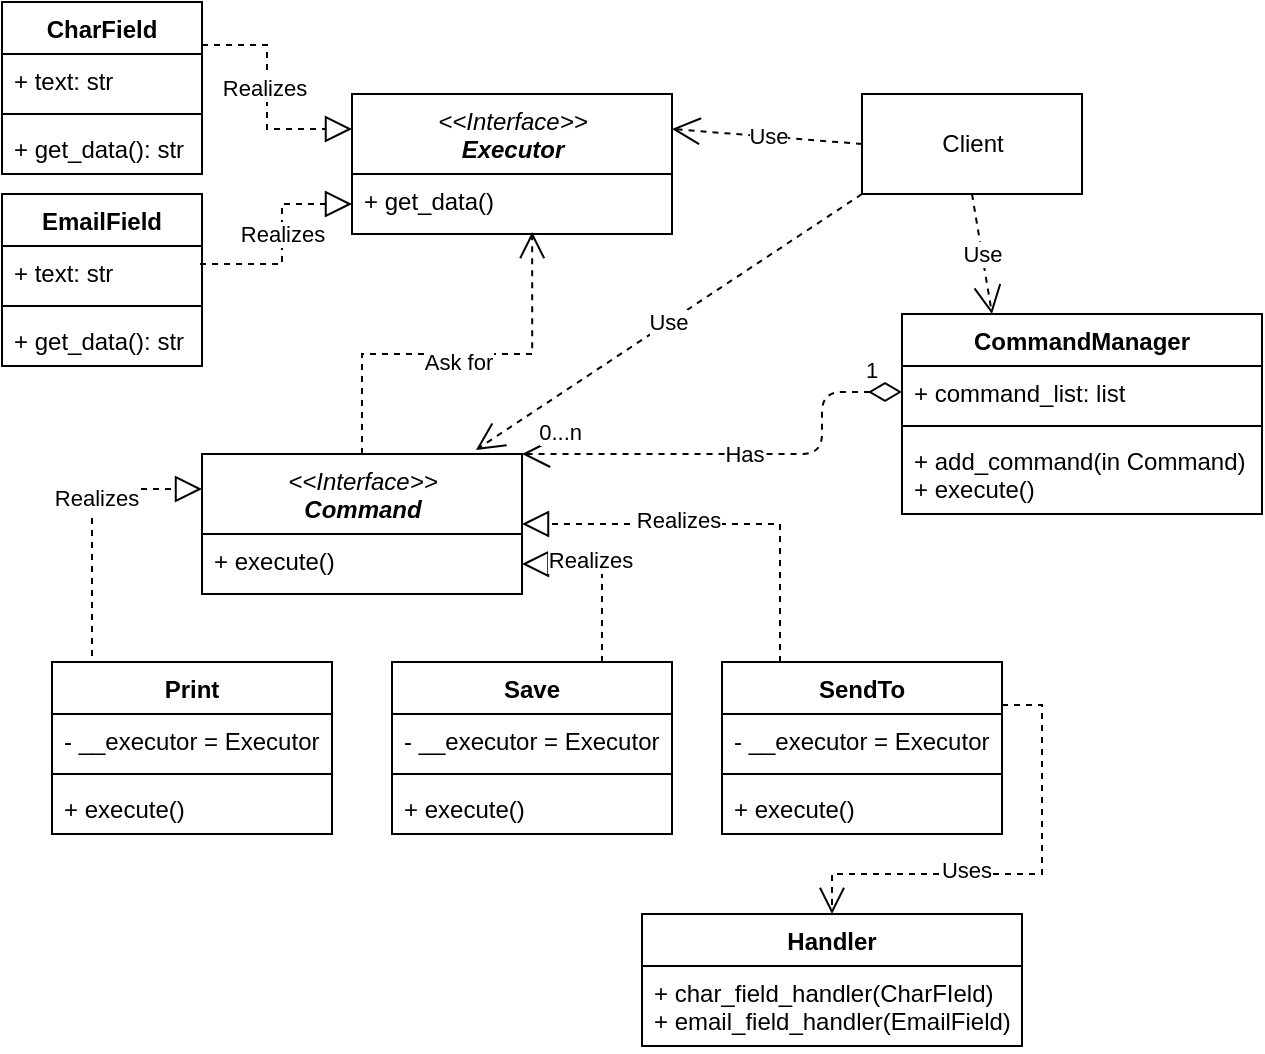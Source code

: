 <mxfile version="14.5.1" type="device"><diagram id="C5RBs43oDa-KdzZeNtuy" name="Page-1"><mxGraphModel dx="1350" dy="816" grid="1" gridSize="10" guides="1" tooltips="1" connect="1" arrows="1" fold="1" page="1" pageScale="1" pageWidth="827" pageHeight="1169" math="0" shadow="0"><root><mxCell id="WIyWlLk6GJQsqaUBKTNV-0"/><mxCell id="WIyWlLk6GJQsqaUBKTNV-1" parent="WIyWlLk6GJQsqaUBKTNV-0"/><mxCell id="dPYi-wlbRLU9GC7x9vvH-0" value="&amp;lt;&amp;lt;Interface&amp;gt;&amp;gt;&lt;br&gt;&lt;b&gt;Executor&lt;/b&gt;" style="swimlane;fontStyle=2;align=center;verticalAlign=top;childLayout=stackLayout;horizontal=1;startSize=40;horizontalStack=0;resizeParent=1;resizeParentMax=0;resizeLast=0;collapsible=1;marginBottom=0;html=1;" vertex="1" parent="WIyWlLk6GJQsqaUBKTNV-1"><mxGeometry x="185" y="60" width="160" height="70" as="geometry"/></mxCell><mxCell id="dPYi-wlbRLU9GC7x9vvH-1" value="+ get_data()" style="text;strokeColor=none;fillColor=none;align=left;verticalAlign=top;spacingLeft=4;spacingRight=4;overflow=hidden;rotatable=0;points=[[0,0.5],[1,0.5]];portConstraint=eastwest;" vertex="1" parent="dPYi-wlbRLU9GC7x9vvH-0"><mxGeometry y="40" width="160" height="30" as="geometry"/></mxCell><mxCell id="dPYi-wlbRLU9GC7x9vvH-2" value="CharField" style="swimlane;fontStyle=1;align=center;verticalAlign=top;childLayout=stackLayout;horizontal=1;startSize=26;horizontalStack=0;resizeParent=1;resizeParentMax=0;resizeLast=0;collapsible=1;marginBottom=0;fontColor=#000000;" vertex="1" parent="WIyWlLk6GJQsqaUBKTNV-1"><mxGeometry x="10" y="14" width="100" height="86" as="geometry"/></mxCell><mxCell id="dPYi-wlbRLU9GC7x9vvH-3" value="+ text: str" style="text;strokeColor=none;fillColor=none;align=left;verticalAlign=top;spacingLeft=4;spacingRight=4;overflow=hidden;rotatable=0;points=[[0,0.5],[1,0.5]];portConstraint=eastwest;" vertex="1" parent="dPYi-wlbRLU9GC7x9vvH-2"><mxGeometry y="26" width="100" height="26" as="geometry"/></mxCell><mxCell id="dPYi-wlbRLU9GC7x9vvH-4" value="" style="line;strokeWidth=1;fillColor=none;align=left;verticalAlign=middle;spacingTop=-1;spacingLeft=3;spacingRight=3;rotatable=0;labelPosition=right;points=[];portConstraint=eastwest;" vertex="1" parent="dPYi-wlbRLU9GC7x9vvH-2"><mxGeometry y="52" width="100" height="8" as="geometry"/></mxCell><mxCell id="dPYi-wlbRLU9GC7x9vvH-5" value="+ get_data(): str" style="text;strokeColor=none;fillColor=none;align=left;verticalAlign=top;spacingLeft=4;spacingRight=4;overflow=hidden;rotatable=0;points=[[0,0.5],[1,0.5]];portConstraint=eastwest;" vertex="1" parent="dPYi-wlbRLU9GC7x9vvH-2"><mxGeometry y="60" width="100" height="26" as="geometry"/></mxCell><mxCell id="dPYi-wlbRLU9GC7x9vvH-12" style="edgeStyle=orthogonalEdgeStyle;rounded=0;orthogonalLoop=1;jettySize=auto;html=1;entryX=0;entryY=0.5;entryDx=0;entryDy=0;endSize=11;startSize=11;endArrow=block;endFill=0;dashed=1;" edge="1" parent="WIyWlLk6GJQsqaUBKTNV-1" target="dPYi-wlbRLU9GC7x9vvH-1"><mxGeometry relative="1" as="geometry"><mxPoint x="109" y="145" as="sourcePoint"/><mxPoint x="350" y="20" as="targetPoint"/><Array as="points"><mxPoint x="150" y="145"/><mxPoint x="150" y="115"/></Array></mxGeometry></mxCell><mxCell id="dPYi-wlbRLU9GC7x9vvH-13" value="Realizes" style="edgeLabel;html=1;align=center;verticalAlign=middle;resizable=0;points=[];fontColor=#000000;" vertex="1" connectable="0" parent="dPYi-wlbRLU9GC7x9vvH-12"><mxGeometry x="0.241" y="-2" relative="1" as="geometry"><mxPoint x="-2" y="10" as="offset"/></mxGeometry></mxCell><mxCell id="dPYi-wlbRLU9GC7x9vvH-14" value="&amp;lt;&amp;lt;Interface&amp;gt;&amp;gt;&lt;br&gt;&lt;b&gt;Command&lt;/b&gt;" style="swimlane;fontStyle=2;align=center;verticalAlign=top;childLayout=stackLayout;horizontal=1;startSize=40;horizontalStack=0;resizeParent=1;resizeParentMax=0;resizeLast=0;collapsible=1;marginBottom=0;html=1;" vertex="1" parent="WIyWlLk6GJQsqaUBKTNV-1"><mxGeometry x="110" y="240" width="160" height="70" as="geometry"/></mxCell><mxCell id="dPYi-wlbRLU9GC7x9vvH-15" value="+ execute()" style="text;strokeColor=none;fillColor=none;align=left;verticalAlign=top;spacingLeft=4;spacingRight=4;overflow=hidden;rotatable=0;points=[[0,0.5],[1,0.5]];portConstraint=eastwest;" vertex="1" parent="dPYi-wlbRLU9GC7x9vvH-14"><mxGeometry y="40" width="160" height="30" as="geometry"/></mxCell><mxCell id="dPYi-wlbRLU9GC7x9vvH-16" value="Print" style="swimlane;fontStyle=1;align=center;verticalAlign=top;childLayout=stackLayout;horizontal=1;startSize=26;horizontalStack=0;resizeParent=1;resizeParentMax=0;resizeLast=0;collapsible=1;marginBottom=0;fontColor=#000000;" vertex="1" parent="WIyWlLk6GJQsqaUBKTNV-1"><mxGeometry x="35" y="344" width="140" height="86" as="geometry"/></mxCell><mxCell id="dPYi-wlbRLU9GC7x9vvH-17" value="- __executor = Executor" style="text;strokeColor=none;fillColor=none;align=left;verticalAlign=top;spacingLeft=4;spacingRight=4;overflow=hidden;rotatable=0;points=[[0,0.5],[1,0.5]];portConstraint=eastwest;" vertex="1" parent="dPYi-wlbRLU9GC7x9vvH-16"><mxGeometry y="26" width="140" height="26" as="geometry"/></mxCell><mxCell id="dPYi-wlbRLU9GC7x9vvH-18" value="" style="line;strokeWidth=1;fillColor=none;align=left;verticalAlign=middle;spacingTop=-1;spacingLeft=3;spacingRight=3;rotatable=0;labelPosition=right;points=[];portConstraint=eastwest;" vertex="1" parent="dPYi-wlbRLU9GC7x9vvH-16"><mxGeometry y="52" width="140" height="8" as="geometry"/></mxCell><mxCell id="dPYi-wlbRLU9GC7x9vvH-19" value="+ execute()" style="text;strokeColor=none;fillColor=none;align=left;verticalAlign=top;spacingLeft=4;spacingRight=4;overflow=hidden;rotatable=0;points=[[0,0.5],[1,0.5]];portConstraint=eastwest;" vertex="1" parent="dPYi-wlbRLU9GC7x9vvH-16"><mxGeometry y="60" width="140" height="26" as="geometry"/></mxCell><mxCell id="dPYi-wlbRLU9GC7x9vvH-20" value="Save" style="swimlane;fontStyle=1;align=center;verticalAlign=top;childLayout=stackLayout;horizontal=1;startSize=26;horizontalStack=0;resizeParent=1;resizeParentMax=0;resizeLast=0;collapsible=1;marginBottom=0;fontColor=#000000;" vertex="1" parent="WIyWlLk6GJQsqaUBKTNV-1"><mxGeometry x="205" y="344" width="140" height="86" as="geometry"/></mxCell><mxCell id="dPYi-wlbRLU9GC7x9vvH-21" value="- __executor = Executor" style="text;strokeColor=none;fillColor=none;align=left;verticalAlign=top;spacingLeft=4;spacingRight=4;overflow=hidden;rotatable=0;points=[[0,0.5],[1,0.5]];portConstraint=eastwest;" vertex="1" parent="dPYi-wlbRLU9GC7x9vvH-20"><mxGeometry y="26" width="140" height="26" as="geometry"/></mxCell><mxCell id="dPYi-wlbRLU9GC7x9vvH-22" value="" style="line;strokeWidth=1;fillColor=none;align=left;verticalAlign=middle;spacingTop=-1;spacingLeft=3;spacingRight=3;rotatable=0;labelPosition=right;points=[];portConstraint=eastwest;" vertex="1" parent="dPYi-wlbRLU9GC7x9vvH-20"><mxGeometry y="52" width="140" height="8" as="geometry"/></mxCell><mxCell id="dPYi-wlbRLU9GC7x9vvH-23" value="+ execute()" style="text;strokeColor=none;fillColor=none;align=left;verticalAlign=top;spacingLeft=4;spacingRight=4;overflow=hidden;rotatable=0;points=[[0,0.5],[1,0.5]];portConstraint=eastwest;" vertex="1" parent="dPYi-wlbRLU9GC7x9vvH-20"><mxGeometry y="60" width="140" height="26" as="geometry"/></mxCell><mxCell id="dPYi-wlbRLU9GC7x9vvH-24" value="Handler" style="swimlane;fontStyle=1;align=center;verticalAlign=top;childLayout=stackLayout;horizontal=1;startSize=26;horizontalStack=0;resizeParent=1;resizeParentMax=0;resizeLast=0;collapsible=1;marginBottom=0;fontColor=#000000;" vertex="1" parent="WIyWlLk6GJQsqaUBKTNV-1"><mxGeometry x="330" y="470" width="190" height="66" as="geometry"/></mxCell><mxCell id="dPYi-wlbRLU9GC7x9vvH-27" value="+ char_field_handler(CharFIeld)&#10;+ email_field_handler(EmailField)" style="text;strokeColor=none;fillColor=none;align=left;verticalAlign=top;spacingLeft=4;spacingRight=4;overflow=hidden;rotatable=0;points=[[0,0.5],[1,0.5]];portConstraint=eastwest;" vertex="1" parent="dPYi-wlbRLU9GC7x9vvH-24"><mxGeometry y="26" width="190" height="40" as="geometry"/></mxCell><mxCell id="dPYi-wlbRLU9GC7x9vvH-28" style="edgeStyle=orthogonalEdgeStyle;rounded=0;orthogonalLoop=1;jettySize=auto;html=1;exitX=0.75;exitY=0;exitDx=0;exitDy=0;entryX=1;entryY=0.5;entryDx=0;entryDy=0;endSize=11;startSize=11;endArrow=block;endFill=0;dashed=1;" edge="1" parent="WIyWlLk6GJQsqaUBKTNV-1" source="dPYi-wlbRLU9GC7x9vvH-20" target="dPYi-wlbRLU9GC7x9vvH-15"><mxGeometry relative="1" as="geometry"><mxPoint x="320" y="446.5" as="sourcePoint"/><mxPoint x="300" y="360" as="targetPoint"/><Array as="points"><mxPoint x="310" y="295"/></Array></mxGeometry></mxCell><mxCell id="dPYi-wlbRLU9GC7x9vvH-29" value="Realizes" style="edgeLabel;html=1;align=center;verticalAlign=middle;resizable=0;points=[];fontColor=#000000;" vertex="1" connectable="0" parent="dPYi-wlbRLU9GC7x9vvH-28"><mxGeometry x="0.241" y="-2" relative="1" as="geometry"><mxPoint as="offset"/></mxGeometry></mxCell><mxCell id="dPYi-wlbRLU9GC7x9vvH-30" style="edgeStyle=orthogonalEdgeStyle;rounded=0;orthogonalLoop=1;jettySize=auto;html=1;exitX=0.25;exitY=0;exitDx=0;exitDy=0;entryX=0;entryY=0.25;entryDx=0;entryDy=0;endSize=11;startSize=11;endArrow=block;endFill=0;dashed=1;" edge="1" parent="WIyWlLk6GJQsqaUBKTNV-1" source="dPYi-wlbRLU9GC7x9vvH-16" target="dPYi-wlbRLU9GC7x9vvH-14"><mxGeometry relative="1" as="geometry"><mxPoint x="90" y="426.5" as="sourcePoint"/><mxPoint x="70" y="340" as="targetPoint"/><Array as="points"><mxPoint x="55" y="258"/></Array></mxGeometry></mxCell><mxCell id="dPYi-wlbRLU9GC7x9vvH-31" value="Realizes" style="edgeLabel;html=1;align=center;verticalAlign=middle;resizable=0;points=[];fontColor=#000000;" vertex="1" connectable="0" parent="dPYi-wlbRLU9GC7x9vvH-30"><mxGeometry x="0.241" y="-2" relative="1" as="geometry"><mxPoint as="offset"/></mxGeometry></mxCell><mxCell id="dPYi-wlbRLU9GC7x9vvH-33" value="SendTo" style="swimlane;fontStyle=1;align=center;verticalAlign=top;childLayout=stackLayout;horizontal=1;startSize=26;horizontalStack=0;resizeParent=1;resizeParentMax=0;resizeLast=0;collapsible=1;marginBottom=0;fontColor=#000000;" vertex="1" parent="WIyWlLk6GJQsqaUBKTNV-1"><mxGeometry x="370" y="344" width="140" height="86" as="geometry"/></mxCell><mxCell id="dPYi-wlbRLU9GC7x9vvH-34" value="- __executor = Executor" style="text;strokeColor=none;fillColor=none;align=left;verticalAlign=top;spacingLeft=4;spacingRight=4;overflow=hidden;rotatable=0;points=[[0,0.5],[1,0.5]];portConstraint=eastwest;" vertex="1" parent="dPYi-wlbRLU9GC7x9vvH-33"><mxGeometry y="26" width="140" height="26" as="geometry"/></mxCell><mxCell id="dPYi-wlbRLU9GC7x9vvH-35" value="" style="line;strokeWidth=1;fillColor=none;align=left;verticalAlign=middle;spacingTop=-1;spacingLeft=3;spacingRight=3;rotatable=0;labelPosition=right;points=[];portConstraint=eastwest;" vertex="1" parent="dPYi-wlbRLU9GC7x9vvH-33"><mxGeometry y="52" width="140" height="8" as="geometry"/></mxCell><mxCell id="dPYi-wlbRLU9GC7x9vvH-36" value="+ execute()" style="text;strokeColor=none;fillColor=none;align=left;verticalAlign=top;spacingLeft=4;spacingRight=4;overflow=hidden;rotatable=0;points=[[0,0.5],[1,0.5]];portConstraint=eastwest;" vertex="1" parent="dPYi-wlbRLU9GC7x9vvH-33"><mxGeometry y="60" width="140" height="26" as="geometry"/></mxCell><mxCell id="dPYi-wlbRLU9GC7x9vvH-37" style="edgeStyle=orthogonalEdgeStyle;rounded=0;orthogonalLoop=1;jettySize=auto;html=1;exitX=1;exitY=0.25;exitDx=0;exitDy=0;endSize=11;startSize=11;endArrow=open;endFill=0;dashed=1;fontColor=#000000;" edge="1" parent="WIyWlLk6GJQsqaUBKTNV-1" source="dPYi-wlbRLU9GC7x9vvH-33" target="dPYi-wlbRLU9GC7x9vvH-24"><mxGeometry relative="1" as="geometry"><mxPoint x="9.2" y="680.049" as="sourcePoint"/><mxPoint x="-40" y="767.917" as="targetPoint"/><Array as="points"><mxPoint x="530" y="366"/><mxPoint x="530" y="450"/><mxPoint x="425" y="450"/></Array></mxGeometry></mxCell><mxCell id="dPYi-wlbRLU9GC7x9vvH-38" value="Uses" style="edgeLabel;html=1;align=center;verticalAlign=middle;resizable=0;points=[];fontColor=#000000;" vertex="1" connectable="0" parent="dPYi-wlbRLU9GC7x9vvH-37"><mxGeometry x="0.241" y="-2" relative="1" as="geometry"><mxPoint as="offset"/></mxGeometry></mxCell><mxCell id="dPYi-wlbRLU9GC7x9vvH-39" style="edgeStyle=orthogonalEdgeStyle;rounded=0;orthogonalLoop=1;jettySize=auto;html=1;exitX=0.25;exitY=0;exitDx=0;exitDy=0;entryX=1;entryY=0.5;entryDx=0;entryDy=0;endSize=11;startSize=11;endArrow=block;endFill=0;dashed=1;" edge="1" parent="WIyWlLk6GJQsqaUBKTNV-1" source="dPYi-wlbRLU9GC7x9vvH-33" target="dPYi-wlbRLU9GC7x9vvH-14"><mxGeometry relative="1" as="geometry"><mxPoint x="414" y="326.5" as="sourcePoint"/><mxPoint x="374" y="240" as="targetPoint"/><Array as="points"><mxPoint x="399" y="344"/><mxPoint x="399" y="275"/></Array></mxGeometry></mxCell><mxCell id="dPYi-wlbRLU9GC7x9vvH-40" value="Realizes" style="edgeLabel;html=1;align=center;verticalAlign=middle;resizable=0;points=[];fontColor=#000000;" vertex="1" connectable="0" parent="dPYi-wlbRLU9GC7x9vvH-39"><mxGeometry x="0.241" y="-2" relative="1" as="geometry"><mxPoint as="offset"/></mxGeometry></mxCell><mxCell id="dPYi-wlbRLU9GC7x9vvH-41" value="CommandManager" style="swimlane;fontStyle=1;align=center;verticalAlign=top;childLayout=stackLayout;horizontal=1;startSize=26;horizontalStack=0;resizeParent=1;resizeParentMax=0;resizeLast=0;collapsible=1;marginBottom=0;fontColor=#000000;" vertex="1" parent="WIyWlLk6GJQsqaUBKTNV-1"><mxGeometry x="460" y="170" width="180" height="100" as="geometry"/></mxCell><mxCell id="dPYi-wlbRLU9GC7x9vvH-42" value="+ command_list: list" style="text;strokeColor=none;fillColor=none;align=left;verticalAlign=top;spacingLeft=4;spacingRight=4;overflow=hidden;rotatable=0;points=[[0,0.5],[1,0.5]];portConstraint=eastwest;" vertex="1" parent="dPYi-wlbRLU9GC7x9vvH-41"><mxGeometry y="26" width="180" height="26" as="geometry"/></mxCell><mxCell id="dPYi-wlbRLU9GC7x9vvH-43" value="" style="line;strokeWidth=1;fillColor=none;align=left;verticalAlign=middle;spacingTop=-1;spacingLeft=3;spacingRight=3;rotatable=0;labelPosition=right;points=[];portConstraint=eastwest;" vertex="1" parent="dPYi-wlbRLU9GC7x9vvH-41"><mxGeometry y="52" width="180" height="8" as="geometry"/></mxCell><mxCell id="dPYi-wlbRLU9GC7x9vvH-44" value="+ add_command(in Command)&#10;+ execute()" style="text;strokeColor=none;fillColor=none;align=left;verticalAlign=top;spacingLeft=4;spacingRight=4;overflow=hidden;rotatable=0;points=[[0,0.5],[1,0.5]];portConstraint=eastwest;" vertex="1" parent="dPYi-wlbRLU9GC7x9vvH-41"><mxGeometry y="60" width="180" height="40" as="geometry"/></mxCell><mxCell id="dPYi-wlbRLU9GC7x9vvH-45" value="Has" style="endArrow=open;html=1;endSize=12;startArrow=diamondThin;startSize=14;startFill=0;edgeStyle=orthogonalEdgeStyle;dashed=1;fontColor=#000000;entryX=1;entryY=0;entryDx=0;entryDy=0;exitX=0;exitY=0.5;exitDx=0;exitDy=0;" edge="1" parent="WIyWlLk6GJQsqaUBKTNV-1" source="dPYi-wlbRLU9GC7x9vvH-42" target="dPYi-wlbRLU9GC7x9vvH-14"><mxGeometry relative="1" as="geometry"><mxPoint x="590" y="330" as="sourcePoint"/><mxPoint x="740" y="386" as="targetPoint"/><Array as="points"><mxPoint x="420" y="209"/><mxPoint x="420" y="240"/></Array></mxGeometry></mxCell><mxCell id="dPYi-wlbRLU9GC7x9vvH-46" value="1" style="edgeLabel;resizable=0;html=1;align=left;verticalAlign=top;" connectable="0" vertex="1" parent="dPYi-wlbRLU9GC7x9vvH-45"><mxGeometry x="-1" relative="1" as="geometry"><mxPoint x="-20" y="-23.97" as="offset"/></mxGeometry></mxCell><mxCell id="dPYi-wlbRLU9GC7x9vvH-47" value="0...n" style="edgeLabel;resizable=0;html=1;align=right;verticalAlign=top;" connectable="0" vertex="1" parent="dPYi-wlbRLU9GC7x9vvH-45"><mxGeometry x="1" relative="1" as="geometry"><mxPoint x="30" y="-24" as="offset"/></mxGeometry></mxCell><mxCell id="dPYi-wlbRLU9GC7x9vvH-48" style="edgeStyle=orthogonalEdgeStyle;rounded=0;orthogonalLoop=1;jettySize=auto;html=1;exitX=0.5;exitY=0;exitDx=0;exitDy=0;entryX=0.563;entryY=0.967;entryDx=0;entryDy=0;endSize=11;startSize=11;endArrow=open;endFill=0;dashed=1;fontColor=#000000;entryPerimeter=0;" edge="1" parent="WIyWlLk6GJQsqaUBKTNV-1" source="dPYi-wlbRLU9GC7x9vvH-14" target="dPYi-wlbRLU9GC7x9vvH-1"><mxGeometry relative="1" as="geometry"><mxPoint x="579.2" y="70.049" as="sourcePoint"/><mxPoint x="530" y="157.917" as="targetPoint"/></mxGeometry></mxCell><mxCell id="dPYi-wlbRLU9GC7x9vvH-49" value="Ask for" style="edgeLabel;html=1;align=center;verticalAlign=middle;resizable=0;points=[];fontColor=#000000;" vertex="1" connectable="0" parent="dPYi-wlbRLU9GC7x9vvH-48"><mxGeometry x="0.241" y="-2" relative="1" as="geometry"><mxPoint x="-24" y="2" as="offset"/></mxGeometry></mxCell><mxCell id="dPYi-wlbRLU9GC7x9vvH-50" value="Client" style="html=1;" vertex="1" parent="WIyWlLk6GJQsqaUBKTNV-1"><mxGeometry x="440" y="60" width="110" height="50" as="geometry"/></mxCell><mxCell id="dPYi-wlbRLU9GC7x9vvH-6" value="EmailField" style="swimlane;fontStyle=1;align=center;verticalAlign=top;childLayout=stackLayout;horizontal=1;startSize=26;horizontalStack=0;resizeParent=1;resizeParentMax=0;resizeLast=0;collapsible=1;marginBottom=0;fontColor=#000000;" vertex="1" parent="WIyWlLk6GJQsqaUBKTNV-1"><mxGeometry x="10" y="110" width="100" height="86" as="geometry"/></mxCell><mxCell id="dPYi-wlbRLU9GC7x9vvH-7" value="+ text: str" style="text;strokeColor=none;fillColor=none;align=left;verticalAlign=top;spacingLeft=4;spacingRight=4;overflow=hidden;rotatable=0;points=[[0,0.5],[1,0.5]];portConstraint=eastwest;" vertex="1" parent="dPYi-wlbRLU9GC7x9vvH-6"><mxGeometry y="26" width="100" height="26" as="geometry"/></mxCell><mxCell id="dPYi-wlbRLU9GC7x9vvH-8" value="" style="line;strokeWidth=1;fillColor=none;align=left;verticalAlign=middle;spacingTop=-1;spacingLeft=3;spacingRight=3;rotatable=0;labelPosition=right;points=[];portConstraint=eastwest;" vertex="1" parent="dPYi-wlbRLU9GC7x9vvH-6"><mxGeometry y="52" width="100" height="8" as="geometry"/></mxCell><mxCell id="dPYi-wlbRLU9GC7x9vvH-9" value="+ get_data(): str" style="text;strokeColor=none;fillColor=none;align=left;verticalAlign=top;spacingLeft=4;spacingRight=4;overflow=hidden;rotatable=0;points=[[0,0.5],[1,0.5]];portConstraint=eastwest;" vertex="1" parent="dPYi-wlbRLU9GC7x9vvH-6"><mxGeometry y="60" width="100" height="26" as="geometry"/></mxCell><mxCell id="dPYi-wlbRLU9GC7x9vvH-51" style="edgeStyle=orthogonalEdgeStyle;rounded=0;orthogonalLoop=1;jettySize=auto;html=1;exitX=1;exitY=0.25;exitDx=0;exitDy=0;entryX=0;entryY=0.25;entryDx=0;entryDy=0;endSize=11;startSize=11;endArrow=block;endFill=0;dashed=1;" edge="1" parent="WIyWlLk6GJQsqaUBKTNV-1" source="dPYi-wlbRLU9GC7x9vvH-2" target="dPYi-wlbRLU9GC7x9vvH-0"><mxGeometry relative="1" as="geometry"><mxPoint x="60" y="14" as="sourcePoint"/><mxPoint x="210" y="107.5" as="targetPoint"/><Array as="points"/></mxGeometry></mxCell><mxCell id="dPYi-wlbRLU9GC7x9vvH-52" value="Realizes" style="edgeLabel;html=1;align=center;verticalAlign=middle;resizable=0;points=[];fontColor=#000000;" vertex="1" connectable="0" parent="dPYi-wlbRLU9GC7x9vvH-51"><mxGeometry x="0.241" y="-2" relative="1" as="geometry"><mxPoint y="-19" as="offset"/></mxGeometry></mxCell><mxCell id="dPYi-wlbRLU9GC7x9vvH-55" value="Use" style="endArrow=open;endSize=12;dashed=1;html=1;entryX=0.856;entryY=-0.029;entryDx=0;entryDy=0;entryPerimeter=0;exitX=0;exitY=1;exitDx=0;exitDy=0;" edge="1" parent="WIyWlLk6GJQsqaUBKTNV-1" source="dPYi-wlbRLU9GC7x9vvH-50" target="dPYi-wlbRLU9GC7x9vvH-14"><mxGeometry width="160" relative="1" as="geometry"><mxPoint x="670" y="70" as="sourcePoint"/><mxPoint x="830" y="70" as="targetPoint"/></mxGeometry></mxCell><mxCell id="dPYi-wlbRLU9GC7x9vvH-56" value="Use" style="endArrow=open;endSize=12;dashed=1;html=1;entryX=1;entryY=0.25;entryDx=0;entryDy=0;exitX=0;exitY=0.5;exitDx=0;exitDy=0;" edge="1" parent="WIyWlLk6GJQsqaUBKTNV-1" source="dPYi-wlbRLU9GC7x9vvH-50" target="dPYi-wlbRLU9GC7x9vvH-0"><mxGeometry width="160" relative="1" as="geometry"><mxPoint x="450" y="120" as="sourcePoint"/><mxPoint x="256.96" y="247.97" as="targetPoint"/></mxGeometry></mxCell><mxCell id="dPYi-wlbRLU9GC7x9vvH-57" value="Use" style="endArrow=open;endSize=12;dashed=1;html=1;entryX=0.25;entryY=0;entryDx=0;entryDy=0;exitX=0.5;exitY=1;exitDx=0;exitDy=0;" edge="1" parent="WIyWlLk6GJQsqaUBKTNV-1" source="dPYi-wlbRLU9GC7x9vvH-50" target="dPYi-wlbRLU9GC7x9vvH-41"><mxGeometry width="160" relative="1" as="geometry"><mxPoint x="450" y="95" as="sourcePoint"/><mxPoint x="355" y="87.5" as="targetPoint"/></mxGeometry></mxCell></root></mxGraphModel></diagram></mxfile>
